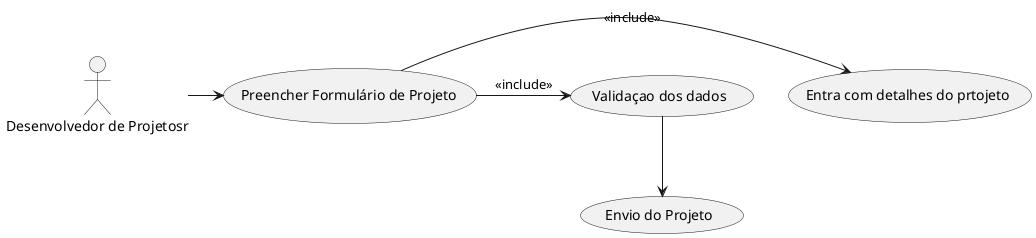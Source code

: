 @startuml
actor "Desenvolvedor de Projetosr" as DP
DP -> (Preencher Formulário de Projeto)
(Preencher Formulário de Projeto) -> (Entra com detalhes do prtojeto) : <<include>>
(Preencher Formulário de Projeto) -> (Validaçao dos dados) : <<include>>
(Validaçao dos dados) --> (Envio do Projeto)
@enduml
